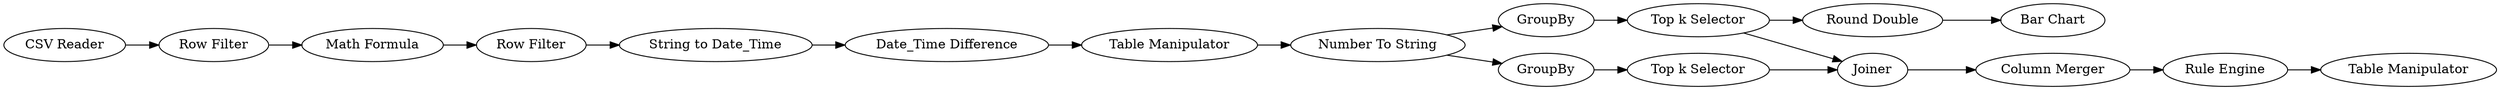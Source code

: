 digraph {
	1 [label="CSV Reader"]
	2 [label=GroupBy]
	4 [label="Row Filter"]
	5 [label="String to Date_Time"]
	6 [label="Date_Time Difference"]
	7 [label="Math Formula"]
	8 [label="Row Filter"]
	9 [label="Table Manipulator"]
	10 [label="Top k Selector"]
	13 [label="Bar Chart"]
	14 [label="Number To String"]
	15 [label="Round Double"]
	16 [label=GroupBy]
	17 [label="Top k Selector"]
	18 [label=Joiner]
	19 [label="Column Merger"]
	20 [label="Rule Engine"]
	21 [label="Table Manipulator"]
	1 -> 4
	2 -> 10
	4 -> 7
	5 -> 6
	6 -> 9
	7 -> 8
	8 -> 5
	9 -> 14
	10 -> 15
	10 -> 18
	14 -> 2
	14 -> 16
	15 -> 13
	16 -> 17
	17 -> 18
	18 -> 19
	19 -> 20
	20 -> 21
	rankdir=LR
}
